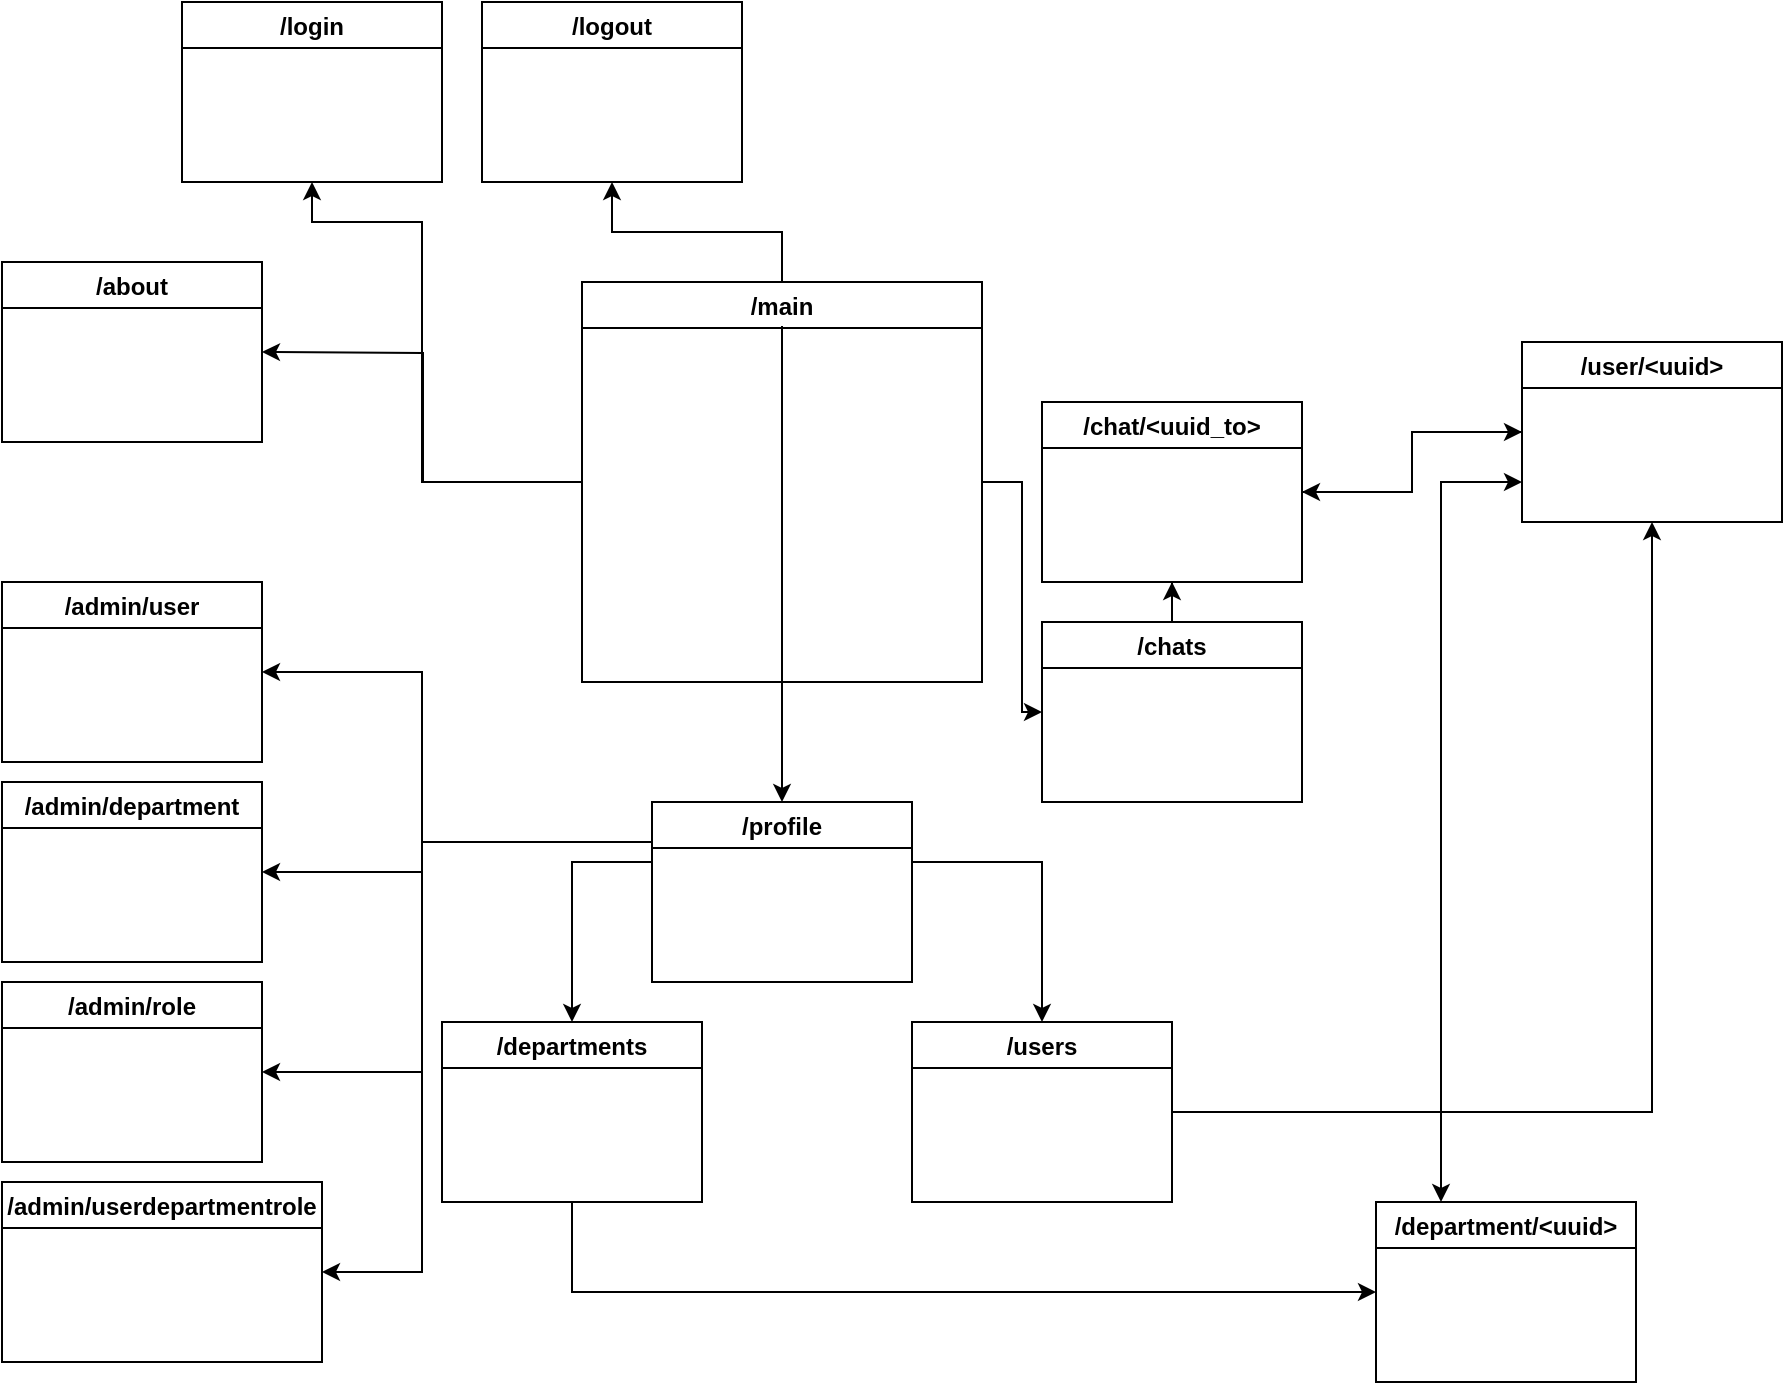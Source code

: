 <mxfile version="14.7.2" type="device"><diagram id="RFi52kyFejHii2AT3kpf" name="Page-1"><mxGraphModel dx="1038" dy="580" grid="1" gridSize="10" guides="1" tooltips="1" connect="1" arrows="1" fold="1" page="1" pageScale="1" pageWidth="827" pageHeight="1169" math="0" shadow="0"><root><mxCell id="0"/><mxCell id="1" parent="0"/><mxCell id="pIko4ktwfJoSBKs1ra5H-19" style="edgeStyle=orthogonalEdgeStyle;rounded=0;orthogonalLoop=1;jettySize=auto;html=1;entryX=0.5;entryY=1;entryDx=0;entryDy=0;" edge="1" parent="1" source="pIko4ktwfJoSBKs1ra5H-7" target="pIko4ktwfJoSBKs1ra5H-15"><mxGeometry relative="1" as="geometry"><Array as="points"><mxPoint x="220" y="300"/><mxPoint x="220" y="170"/><mxPoint x="165" y="170"/></Array></mxGeometry></mxCell><mxCell id="pIko4ktwfJoSBKs1ra5H-20" style="edgeStyle=orthogonalEdgeStyle;rounded=0;orthogonalLoop=1;jettySize=auto;html=1;entryX=0.5;entryY=1;entryDx=0;entryDy=0;" edge="1" parent="1" source="pIko4ktwfJoSBKs1ra5H-7" target="pIko4ktwfJoSBKs1ra5H-17"><mxGeometry relative="1" as="geometry"/></mxCell><mxCell id="pIko4ktwfJoSBKs1ra5H-22" style="edgeStyle=orthogonalEdgeStyle;rounded=0;orthogonalLoop=1;jettySize=auto;html=1;" edge="1" parent="1" source="pIko4ktwfJoSBKs1ra5H-7"><mxGeometry relative="1" as="geometry"><mxPoint x="140" y="235" as="targetPoint"/></mxGeometry></mxCell><mxCell id="pIko4ktwfJoSBKs1ra5H-26" style="edgeStyle=orthogonalEdgeStyle;rounded=0;orthogonalLoop=1;jettySize=auto;html=1;entryX=0.5;entryY=0;entryDx=0;entryDy=0;" edge="1" parent="1" source="pIko4ktwfJoSBKs1ra5H-7" target="pIko4ktwfJoSBKs1ra5H-23"><mxGeometry relative="1" as="geometry"/></mxCell><mxCell id="pIko4ktwfJoSBKs1ra5H-33" style="edgeStyle=orthogonalEdgeStyle;rounded=0;orthogonalLoop=1;jettySize=auto;html=1;entryX=0;entryY=0.5;entryDx=0;entryDy=0;" edge="1" parent="1" source="pIko4ktwfJoSBKs1ra5H-7" target="pIko4ktwfJoSBKs1ra5H-27"><mxGeometry relative="1" as="geometry"/></mxCell><mxCell id="pIko4ktwfJoSBKs1ra5H-7" value="/main" style="swimlane;gradientColor=none;sketch=0;" vertex="1" parent="1"><mxGeometry x="300" y="200" width="200" height="200" as="geometry"/></mxCell><mxCell id="pIko4ktwfJoSBKs1ra5H-14" value="" style="endArrow=none;html=1;entryX=0.5;entryY=1;entryDx=0;entryDy=0;" edge="1" parent="1" target="pIko4ktwfJoSBKs1ra5H-7"><mxGeometry width="50" height="50" relative="1" as="geometry"><mxPoint x="400" y="222" as="sourcePoint"/><mxPoint x="440" y="270" as="targetPoint"/></mxGeometry></mxCell><mxCell id="pIko4ktwfJoSBKs1ra5H-15" value="/login" style="swimlane;gradientColor=none;sketch=0;" vertex="1" parent="1"><mxGeometry x="100" y="60" width="130" height="90" as="geometry"/></mxCell><mxCell id="pIko4ktwfJoSBKs1ra5H-17" value="/logout" style="swimlane;gradientColor=none;sketch=0;" vertex="1" parent="1"><mxGeometry x="250" y="60" width="130" height="90" as="geometry"/></mxCell><mxCell id="pIko4ktwfJoSBKs1ra5H-21" value="/about" style="swimlane;gradientColor=none;sketch=0;" vertex="1" parent="1"><mxGeometry x="10" y="190" width="130" height="90" as="geometry"/></mxCell><mxCell id="pIko4ktwfJoSBKs1ra5H-37" style="edgeStyle=orthogonalEdgeStyle;rounded=0;orthogonalLoop=1;jettySize=auto;html=1;entryX=0.5;entryY=0;entryDx=0;entryDy=0;" edge="1" parent="1" source="pIko4ktwfJoSBKs1ra5H-23" target="pIko4ktwfJoSBKs1ra5H-36"><mxGeometry relative="1" as="geometry"><Array as="points"><mxPoint x="530" y="490"/></Array></mxGeometry></mxCell><mxCell id="pIko4ktwfJoSBKs1ra5H-39" style="edgeStyle=orthogonalEdgeStyle;rounded=0;orthogonalLoop=1;jettySize=auto;html=1;entryX=0.5;entryY=0;entryDx=0;entryDy=0;" edge="1" parent="1" source="pIko4ktwfJoSBKs1ra5H-23" target="pIko4ktwfJoSBKs1ra5H-38"><mxGeometry relative="1" as="geometry"><Array as="points"><mxPoint x="295" y="490"/></Array></mxGeometry></mxCell><mxCell id="pIko4ktwfJoSBKs1ra5H-48" style="edgeStyle=orthogonalEdgeStyle;rounded=0;orthogonalLoop=1;jettySize=auto;html=1;entryX=1;entryY=0.5;entryDx=0;entryDy=0;" edge="1" parent="1" source="pIko4ktwfJoSBKs1ra5H-23" target="pIko4ktwfJoSBKs1ra5H-44"><mxGeometry relative="1" as="geometry"><Array as="points"><mxPoint x="220" y="480"/><mxPoint x="220" y="395"/></Array></mxGeometry></mxCell><mxCell id="pIko4ktwfJoSBKs1ra5H-49" style="edgeStyle=orthogonalEdgeStyle;rounded=0;orthogonalLoop=1;jettySize=auto;html=1;entryX=1;entryY=0.5;entryDx=0;entryDy=0;" edge="1" parent="1" source="pIko4ktwfJoSBKs1ra5H-23" target="pIko4ktwfJoSBKs1ra5H-45"><mxGeometry relative="1" as="geometry"><Array as="points"><mxPoint x="220" y="480"/><mxPoint x="220" y="495"/></Array></mxGeometry></mxCell><mxCell id="pIko4ktwfJoSBKs1ra5H-50" style="edgeStyle=orthogonalEdgeStyle;rounded=0;orthogonalLoop=1;jettySize=auto;html=1;entryX=1;entryY=0.5;entryDx=0;entryDy=0;" edge="1" parent="1" source="pIko4ktwfJoSBKs1ra5H-23" target="pIko4ktwfJoSBKs1ra5H-46"><mxGeometry relative="1" as="geometry"><Array as="points"><mxPoint x="220" y="480"/><mxPoint x="220" y="595"/></Array></mxGeometry></mxCell><mxCell id="pIko4ktwfJoSBKs1ra5H-51" style="edgeStyle=orthogonalEdgeStyle;rounded=0;orthogonalLoop=1;jettySize=auto;html=1;entryX=1;entryY=0.5;entryDx=0;entryDy=0;" edge="1" parent="1" source="pIko4ktwfJoSBKs1ra5H-23" target="pIko4ktwfJoSBKs1ra5H-47"><mxGeometry relative="1" as="geometry"><Array as="points"><mxPoint x="220" y="480"/><mxPoint x="220" y="695"/></Array></mxGeometry></mxCell><mxCell id="pIko4ktwfJoSBKs1ra5H-23" value="/profile" style="swimlane;gradientColor=none;sketch=0;startSize=23;" vertex="1" parent="1"><mxGeometry x="335" y="460" width="130" height="90" as="geometry"/></mxCell><mxCell id="pIko4ktwfJoSBKs1ra5H-30" style="edgeStyle=orthogonalEdgeStyle;rounded=0;orthogonalLoop=1;jettySize=auto;html=1;entryX=0.5;entryY=1;entryDx=0;entryDy=0;" edge="1" parent="1" source="pIko4ktwfJoSBKs1ra5H-27" target="pIko4ktwfJoSBKs1ra5H-29"><mxGeometry relative="1" as="geometry"/></mxCell><mxCell id="pIko4ktwfJoSBKs1ra5H-27" value="/chats" style="swimlane;gradientColor=none;sketch=0;startSize=23;" vertex="1" parent="1"><mxGeometry x="530" y="370" width="130" height="90" as="geometry"/></mxCell><mxCell id="pIko4ktwfJoSBKs1ra5H-32" style="edgeStyle=orthogonalEdgeStyle;rounded=0;orthogonalLoop=1;jettySize=auto;html=1;entryX=0;entryY=0.5;entryDx=0;entryDy=0;" edge="1" parent="1" source="pIko4ktwfJoSBKs1ra5H-29" target="pIko4ktwfJoSBKs1ra5H-31"><mxGeometry relative="1" as="geometry"/></mxCell><mxCell id="pIko4ktwfJoSBKs1ra5H-29" value="/chat/&lt;uuid_to&gt;" style="swimlane;gradientColor=none;sketch=0;startSize=23;" vertex="1" parent="1"><mxGeometry x="530" y="260" width="130" height="90" as="geometry"/></mxCell><mxCell id="pIko4ktwfJoSBKs1ra5H-35" style="edgeStyle=orthogonalEdgeStyle;rounded=0;orthogonalLoop=1;jettySize=auto;html=1;entryX=1;entryY=0.5;entryDx=0;entryDy=0;" edge="1" parent="1" source="pIko4ktwfJoSBKs1ra5H-31" target="pIko4ktwfJoSBKs1ra5H-29"><mxGeometry relative="1" as="geometry"/></mxCell><mxCell id="pIko4ktwfJoSBKs1ra5H-42" style="edgeStyle=orthogonalEdgeStyle;rounded=0;orthogonalLoop=1;jettySize=auto;html=1;entryX=0.25;entryY=0;entryDx=0;entryDy=0;startArrow=classic;startFill=1;" edge="1" parent="1" source="pIko4ktwfJoSBKs1ra5H-31" target="pIko4ktwfJoSBKs1ra5H-41"><mxGeometry relative="1" as="geometry"><mxPoint x="762" y="640" as="targetPoint"/><Array as="points"><mxPoint x="730" y="300"/></Array></mxGeometry></mxCell><mxCell id="pIko4ktwfJoSBKs1ra5H-31" value="/user/&lt;uuid&gt;" style="swimlane;gradientColor=none;sketch=0;startSize=23;" vertex="1" parent="1"><mxGeometry x="770" y="230" width="130" height="90" as="geometry"/></mxCell><mxCell id="pIko4ktwfJoSBKs1ra5H-40" style="edgeStyle=orthogonalEdgeStyle;rounded=0;orthogonalLoop=1;jettySize=auto;html=1;entryX=0.5;entryY=1;entryDx=0;entryDy=0;" edge="1" parent="1" source="pIko4ktwfJoSBKs1ra5H-36" target="pIko4ktwfJoSBKs1ra5H-31"><mxGeometry relative="1" as="geometry"/></mxCell><mxCell id="pIko4ktwfJoSBKs1ra5H-36" value="/users" style="swimlane;gradientColor=none;sketch=0;startSize=23;" vertex="1" parent="1"><mxGeometry x="465" y="570" width="130" height="90" as="geometry"/></mxCell><mxCell id="pIko4ktwfJoSBKs1ra5H-43" style="edgeStyle=orthogonalEdgeStyle;rounded=0;orthogonalLoop=1;jettySize=auto;html=1;entryX=0;entryY=0.5;entryDx=0;entryDy=0;" edge="1" parent="1" source="pIko4ktwfJoSBKs1ra5H-38" target="pIko4ktwfJoSBKs1ra5H-41"><mxGeometry relative="1" as="geometry"><Array as="points"><mxPoint x="295" y="705"/></Array></mxGeometry></mxCell><mxCell id="pIko4ktwfJoSBKs1ra5H-38" value="/departments" style="swimlane;gradientColor=none;sketch=0;startSize=23;" vertex="1" parent="1"><mxGeometry x="230" y="570" width="130" height="90" as="geometry"/></mxCell><mxCell id="pIko4ktwfJoSBKs1ra5H-41" value="/department/&lt;uuid&gt;" style="swimlane;gradientColor=none;sketch=0;startSize=23;" vertex="1" parent="1"><mxGeometry x="697" y="660" width="130" height="90" as="geometry"/></mxCell><mxCell id="pIko4ktwfJoSBKs1ra5H-44" value="/admin/user" style="swimlane;gradientColor=none;sketch=0;" vertex="1" parent="1"><mxGeometry x="10" y="350" width="130" height="90" as="geometry"/></mxCell><mxCell id="pIko4ktwfJoSBKs1ra5H-45" value="/admin/department" style="swimlane;gradientColor=none;sketch=0;" vertex="1" parent="1"><mxGeometry x="10" y="450" width="130" height="90" as="geometry"/></mxCell><mxCell id="pIko4ktwfJoSBKs1ra5H-46" value="/admin/role" style="swimlane;gradientColor=none;sketch=0;" vertex="1" parent="1"><mxGeometry x="10" y="550" width="130" height="90" as="geometry"/></mxCell><mxCell id="pIko4ktwfJoSBKs1ra5H-47" value="/admin/userdepartmentrole" style="swimlane;gradientColor=none;sketch=0;" vertex="1" parent="1"><mxGeometry x="10" y="650" width="160" height="90" as="geometry"/></mxCell></root></mxGraphModel></diagram></mxfile>